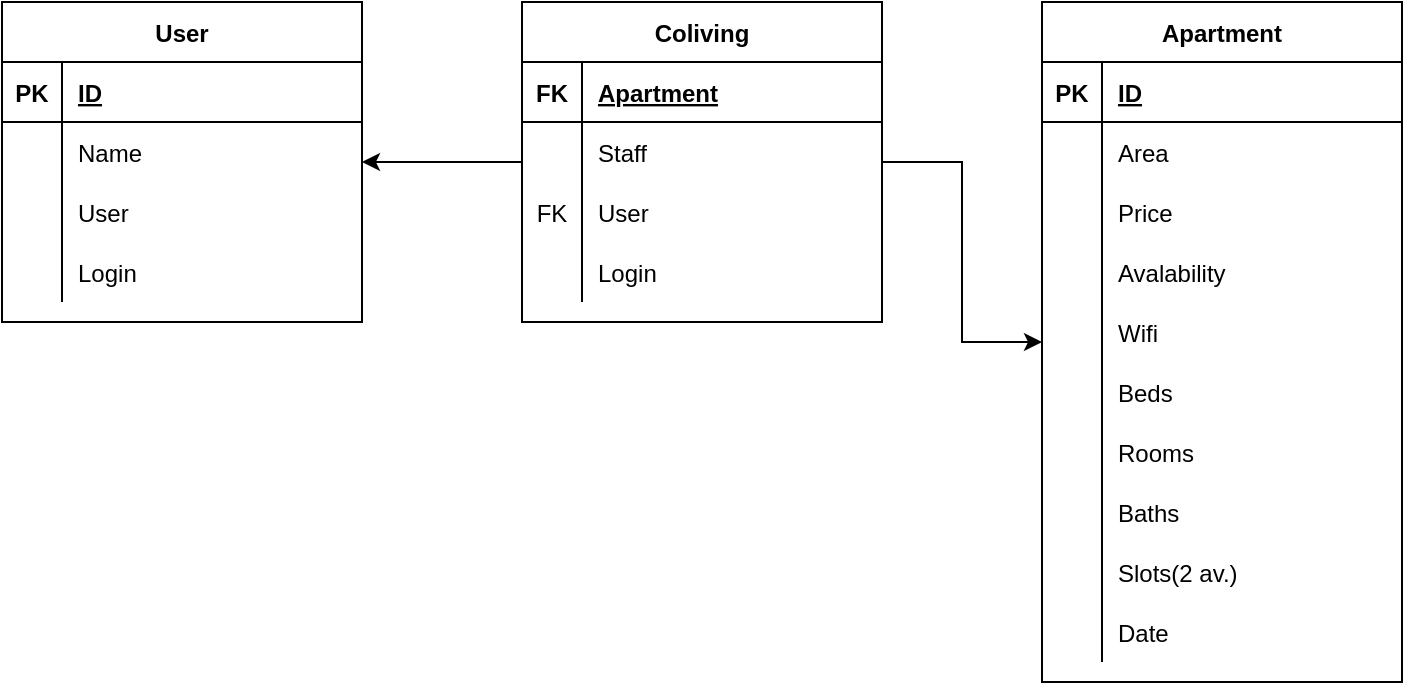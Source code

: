 <mxfile version="16.5.4" type="device"><diagram id="cZ9ICsKnburPx5Q_puhW" name="Page-1"><mxGraphModel dx="940" dy="660" grid="1" gridSize="10" guides="1" tooltips="1" connect="1" arrows="1" fold="1" page="1" pageScale="1" pageWidth="827" pageHeight="1169" math="0" shadow="0"><root><mxCell id="0"/><mxCell id="1" parent="0"/><mxCell id="LSxTEnYEmUWLZWfhZwBd-40" value="" style="edgeStyle=orthogonalEdgeStyle;rounded=0;orthogonalLoop=1;jettySize=auto;html=1;" edge="1" parent="1" source="LSxTEnYEmUWLZWfhZwBd-11" target="LSxTEnYEmUWLZWfhZwBd-27"><mxGeometry relative="1" as="geometry"/></mxCell><mxCell id="LSxTEnYEmUWLZWfhZwBd-75" value="" style="edgeStyle=orthogonalEdgeStyle;rounded=0;orthogonalLoop=1;jettySize=auto;html=1;" edge="1" parent="1" source="LSxTEnYEmUWLZWfhZwBd-11" target="LSxTEnYEmUWLZWfhZwBd-62"><mxGeometry relative="1" as="geometry"/></mxCell><mxCell id="LSxTEnYEmUWLZWfhZwBd-11" value="Coliving" style="shape=table;startSize=30;container=1;collapsible=1;childLayout=tableLayout;fixedRows=1;rowLines=0;fontStyle=1;align=center;resizeLast=1;" vertex="1" parent="1"><mxGeometry x="270" y="210" width="180" height="160" as="geometry"/></mxCell><mxCell id="LSxTEnYEmUWLZWfhZwBd-12" value="" style="shape=tableRow;horizontal=0;startSize=0;swimlaneHead=0;swimlaneBody=0;fillColor=none;collapsible=0;dropTarget=0;points=[[0,0.5],[1,0.5]];portConstraint=eastwest;top=0;left=0;right=0;bottom=1;" vertex="1" parent="LSxTEnYEmUWLZWfhZwBd-11"><mxGeometry y="30" width="180" height="30" as="geometry"/></mxCell><mxCell id="LSxTEnYEmUWLZWfhZwBd-13" value="FK" style="shape=partialRectangle;connectable=0;fillColor=none;top=0;left=0;bottom=0;right=0;fontStyle=1;overflow=hidden;" vertex="1" parent="LSxTEnYEmUWLZWfhZwBd-12"><mxGeometry width="30" height="30" as="geometry"><mxRectangle width="30" height="30" as="alternateBounds"/></mxGeometry></mxCell><mxCell id="LSxTEnYEmUWLZWfhZwBd-14" value="Apartment" style="shape=partialRectangle;connectable=0;fillColor=none;top=0;left=0;bottom=0;right=0;align=left;spacingLeft=6;fontStyle=5;overflow=hidden;" vertex="1" parent="LSxTEnYEmUWLZWfhZwBd-12"><mxGeometry x="30" width="150" height="30" as="geometry"><mxRectangle width="150" height="30" as="alternateBounds"/></mxGeometry></mxCell><mxCell id="LSxTEnYEmUWLZWfhZwBd-15" value="" style="shape=tableRow;horizontal=0;startSize=0;swimlaneHead=0;swimlaneBody=0;fillColor=none;collapsible=0;dropTarget=0;points=[[0,0.5],[1,0.5]];portConstraint=eastwest;top=0;left=0;right=0;bottom=0;" vertex="1" parent="LSxTEnYEmUWLZWfhZwBd-11"><mxGeometry y="60" width="180" height="30" as="geometry"/></mxCell><mxCell id="LSxTEnYEmUWLZWfhZwBd-16" value="" style="shape=partialRectangle;connectable=0;fillColor=none;top=0;left=0;bottom=0;right=0;editable=1;overflow=hidden;" vertex="1" parent="LSxTEnYEmUWLZWfhZwBd-15"><mxGeometry width="30" height="30" as="geometry"><mxRectangle width="30" height="30" as="alternateBounds"/></mxGeometry></mxCell><mxCell id="LSxTEnYEmUWLZWfhZwBd-17" value="Staff" style="shape=partialRectangle;connectable=0;fillColor=none;top=0;left=0;bottom=0;right=0;align=left;spacingLeft=6;overflow=hidden;" vertex="1" parent="LSxTEnYEmUWLZWfhZwBd-15"><mxGeometry x="30" width="150" height="30" as="geometry"><mxRectangle width="150" height="30" as="alternateBounds"/></mxGeometry></mxCell><mxCell id="LSxTEnYEmUWLZWfhZwBd-18" value="" style="shape=tableRow;horizontal=0;startSize=0;swimlaneHead=0;swimlaneBody=0;fillColor=none;collapsible=0;dropTarget=0;points=[[0,0.5],[1,0.5]];portConstraint=eastwest;top=0;left=0;right=0;bottom=0;" vertex="1" parent="LSxTEnYEmUWLZWfhZwBd-11"><mxGeometry y="90" width="180" height="30" as="geometry"/></mxCell><mxCell id="LSxTEnYEmUWLZWfhZwBd-19" value="FK" style="shape=partialRectangle;connectable=0;fillColor=none;top=0;left=0;bottom=0;right=0;editable=1;overflow=hidden;" vertex="1" parent="LSxTEnYEmUWLZWfhZwBd-18"><mxGeometry width="30" height="30" as="geometry"><mxRectangle width="30" height="30" as="alternateBounds"/></mxGeometry></mxCell><mxCell id="LSxTEnYEmUWLZWfhZwBd-20" value="User" style="shape=partialRectangle;connectable=0;fillColor=none;top=0;left=0;bottom=0;right=0;align=left;spacingLeft=6;overflow=hidden;" vertex="1" parent="LSxTEnYEmUWLZWfhZwBd-18"><mxGeometry x="30" width="150" height="30" as="geometry"><mxRectangle width="150" height="30" as="alternateBounds"/></mxGeometry></mxCell><mxCell id="LSxTEnYEmUWLZWfhZwBd-21" value="" style="shape=tableRow;horizontal=0;startSize=0;swimlaneHead=0;swimlaneBody=0;fillColor=none;collapsible=0;dropTarget=0;points=[[0,0.5],[1,0.5]];portConstraint=eastwest;top=0;left=0;right=0;bottom=0;" vertex="1" parent="LSxTEnYEmUWLZWfhZwBd-11"><mxGeometry y="120" width="180" height="30" as="geometry"/></mxCell><mxCell id="LSxTEnYEmUWLZWfhZwBd-22" value="" style="shape=partialRectangle;connectable=0;fillColor=none;top=0;left=0;bottom=0;right=0;editable=1;overflow=hidden;" vertex="1" parent="LSxTEnYEmUWLZWfhZwBd-21"><mxGeometry width="30" height="30" as="geometry"><mxRectangle width="30" height="30" as="alternateBounds"/></mxGeometry></mxCell><mxCell id="LSxTEnYEmUWLZWfhZwBd-23" value="Login" style="shape=partialRectangle;connectable=0;fillColor=none;top=0;left=0;bottom=0;right=0;align=left;spacingLeft=6;overflow=hidden;" vertex="1" parent="LSxTEnYEmUWLZWfhZwBd-21"><mxGeometry x="30" width="150" height="30" as="geometry"><mxRectangle width="150" height="30" as="alternateBounds"/></mxGeometry></mxCell><mxCell id="LSxTEnYEmUWLZWfhZwBd-27" value="Apartment" style="shape=table;startSize=30;container=1;collapsible=1;childLayout=tableLayout;fixedRows=1;rowLines=0;fontStyle=1;align=center;resizeLast=1;" vertex="1" parent="1"><mxGeometry x="530" y="210" width="180" height="340" as="geometry"/></mxCell><mxCell id="LSxTEnYEmUWLZWfhZwBd-28" value="" style="shape=tableRow;horizontal=0;startSize=0;swimlaneHead=0;swimlaneBody=0;fillColor=none;collapsible=0;dropTarget=0;points=[[0,0.5],[1,0.5]];portConstraint=eastwest;top=0;left=0;right=0;bottom=1;" vertex="1" parent="LSxTEnYEmUWLZWfhZwBd-27"><mxGeometry y="30" width="180" height="30" as="geometry"/></mxCell><mxCell id="LSxTEnYEmUWLZWfhZwBd-29" value="PK" style="shape=partialRectangle;connectable=0;fillColor=none;top=0;left=0;bottom=0;right=0;fontStyle=1;overflow=hidden;" vertex="1" parent="LSxTEnYEmUWLZWfhZwBd-28"><mxGeometry width="30" height="30" as="geometry"><mxRectangle width="30" height="30" as="alternateBounds"/></mxGeometry></mxCell><mxCell id="LSxTEnYEmUWLZWfhZwBd-30" value="ID" style="shape=partialRectangle;connectable=0;fillColor=none;top=0;left=0;bottom=0;right=0;align=left;spacingLeft=6;fontStyle=5;overflow=hidden;" vertex="1" parent="LSxTEnYEmUWLZWfhZwBd-28"><mxGeometry x="30" width="150" height="30" as="geometry"><mxRectangle width="150" height="30" as="alternateBounds"/></mxGeometry></mxCell><mxCell id="LSxTEnYEmUWLZWfhZwBd-31" value="" style="shape=tableRow;horizontal=0;startSize=0;swimlaneHead=0;swimlaneBody=0;fillColor=none;collapsible=0;dropTarget=0;points=[[0,0.5],[1,0.5]];portConstraint=eastwest;top=0;left=0;right=0;bottom=0;" vertex="1" parent="LSxTEnYEmUWLZWfhZwBd-27"><mxGeometry y="60" width="180" height="30" as="geometry"/></mxCell><mxCell id="LSxTEnYEmUWLZWfhZwBd-32" value="" style="shape=partialRectangle;connectable=0;fillColor=none;top=0;left=0;bottom=0;right=0;editable=1;overflow=hidden;" vertex="1" parent="LSxTEnYEmUWLZWfhZwBd-31"><mxGeometry width="30" height="30" as="geometry"><mxRectangle width="30" height="30" as="alternateBounds"/></mxGeometry></mxCell><mxCell id="LSxTEnYEmUWLZWfhZwBd-33" value="Area" style="shape=partialRectangle;connectable=0;fillColor=none;top=0;left=0;bottom=0;right=0;align=left;spacingLeft=6;overflow=hidden;" vertex="1" parent="LSxTEnYEmUWLZWfhZwBd-31"><mxGeometry x="30" width="150" height="30" as="geometry"><mxRectangle width="150" height="30" as="alternateBounds"/></mxGeometry></mxCell><mxCell id="LSxTEnYEmUWLZWfhZwBd-34" value="" style="shape=tableRow;horizontal=0;startSize=0;swimlaneHead=0;swimlaneBody=0;fillColor=none;collapsible=0;dropTarget=0;points=[[0,0.5],[1,0.5]];portConstraint=eastwest;top=0;left=0;right=0;bottom=0;" vertex="1" parent="LSxTEnYEmUWLZWfhZwBd-27"><mxGeometry y="90" width="180" height="30" as="geometry"/></mxCell><mxCell id="LSxTEnYEmUWLZWfhZwBd-35" value="" style="shape=partialRectangle;connectable=0;fillColor=none;top=0;left=0;bottom=0;right=0;editable=1;overflow=hidden;" vertex="1" parent="LSxTEnYEmUWLZWfhZwBd-34"><mxGeometry width="30" height="30" as="geometry"><mxRectangle width="30" height="30" as="alternateBounds"/></mxGeometry></mxCell><mxCell id="LSxTEnYEmUWLZWfhZwBd-36" value="Price" style="shape=partialRectangle;connectable=0;fillColor=none;top=0;left=0;bottom=0;right=0;align=left;spacingLeft=6;overflow=hidden;" vertex="1" parent="LSxTEnYEmUWLZWfhZwBd-34"><mxGeometry x="30" width="150" height="30" as="geometry"><mxRectangle width="150" height="30" as="alternateBounds"/></mxGeometry></mxCell><mxCell id="LSxTEnYEmUWLZWfhZwBd-37" value="" style="shape=tableRow;horizontal=0;startSize=0;swimlaneHead=0;swimlaneBody=0;fillColor=none;collapsible=0;dropTarget=0;points=[[0,0.5],[1,0.5]];portConstraint=eastwest;top=0;left=0;right=0;bottom=0;" vertex="1" parent="LSxTEnYEmUWLZWfhZwBd-27"><mxGeometry y="120" width="180" height="30" as="geometry"/></mxCell><mxCell id="LSxTEnYEmUWLZWfhZwBd-38" value="" style="shape=partialRectangle;connectable=0;fillColor=none;top=0;left=0;bottom=0;right=0;editable=1;overflow=hidden;" vertex="1" parent="LSxTEnYEmUWLZWfhZwBd-37"><mxGeometry width="30" height="30" as="geometry"><mxRectangle width="30" height="30" as="alternateBounds"/></mxGeometry></mxCell><mxCell id="LSxTEnYEmUWLZWfhZwBd-39" value="Avalability" style="shape=partialRectangle;connectable=0;fillColor=none;top=0;left=0;bottom=0;right=0;align=left;spacingLeft=6;overflow=hidden;" vertex="1" parent="LSxTEnYEmUWLZWfhZwBd-37"><mxGeometry x="30" width="150" height="30" as="geometry"><mxRectangle width="150" height="30" as="alternateBounds"/></mxGeometry></mxCell><mxCell id="LSxTEnYEmUWLZWfhZwBd-41" value="" style="shape=tableRow;horizontal=0;startSize=0;swimlaneHead=0;swimlaneBody=0;fillColor=none;collapsible=0;dropTarget=0;points=[[0,0.5],[1,0.5]];portConstraint=eastwest;top=0;left=0;right=0;bottom=0;" vertex="1" parent="LSxTEnYEmUWLZWfhZwBd-27"><mxGeometry y="150" width="180" height="30" as="geometry"/></mxCell><mxCell id="LSxTEnYEmUWLZWfhZwBd-42" value="" style="shape=partialRectangle;connectable=0;fillColor=none;top=0;left=0;bottom=0;right=0;editable=1;overflow=hidden;" vertex="1" parent="LSxTEnYEmUWLZWfhZwBd-41"><mxGeometry width="30" height="30" as="geometry"><mxRectangle width="30" height="30" as="alternateBounds"/></mxGeometry></mxCell><mxCell id="LSxTEnYEmUWLZWfhZwBd-43" value="Wifi" style="shape=partialRectangle;connectable=0;fillColor=none;top=0;left=0;bottom=0;right=0;align=left;spacingLeft=6;overflow=hidden;" vertex="1" parent="LSxTEnYEmUWLZWfhZwBd-41"><mxGeometry x="30" width="150" height="30" as="geometry"><mxRectangle width="150" height="30" as="alternateBounds"/></mxGeometry></mxCell><mxCell id="LSxTEnYEmUWLZWfhZwBd-44" value="" style="shape=tableRow;horizontal=0;startSize=0;swimlaneHead=0;swimlaneBody=0;fillColor=none;collapsible=0;dropTarget=0;points=[[0,0.5],[1,0.5]];portConstraint=eastwest;top=0;left=0;right=0;bottom=0;" vertex="1" parent="LSxTEnYEmUWLZWfhZwBd-27"><mxGeometry y="180" width="180" height="30" as="geometry"/></mxCell><mxCell id="LSxTEnYEmUWLZWfhZwBd-45" value="" style="shape=partialRectangle;connectable=0;fillColor=none;top=0;left=0;bottom=0;right=0;editable=1;overflow=hidden;" vertex="1" parent="LSxTEnYEmUWLZWfhZwBd-44"><mxGeometry width="30" height="30" as="geometry"><mxRectangle width="30" height="30" as="alternateBounds"/></mxGeometry></mxCell><mxCell id="LSxTEnYEmUWLZWfhZwBd-46" value="Beds" style="shape=partialRectangle;connectable=0;fillColor=none;top=0;left=0;bottom=0;right=0;align=left;spacingLeft=6;overflow=hidden;" vertex="1" parent="LSxTEnYEmUWLZWfhZwBd-44"><mxGeometry x="30" width="150" height="30" as="geometry"><mxRectangle width="150" height="30" as="alternateBounds"/></mxGeometry></mxCell><mxCell id="LSxTEnYEmUWLZWfhZwBd-47" value="" style="shape=tableRow;horizontal=0;startSize=0;swimlaneHead=0;swimlaneBody=0;fillColor=none;collapsible=0;dropTarget=0;points=[[0,0.5],[1,0.5]];portConstraint=eastwest;top=0;left=0;right=0;bottom=0;" vertex="1" parent="LSxTEnYEmUWLZWfhZwBd-27"><mxGeometry y="210" width="180" height="30" as="geometry"/></mxCell><mxCell id="LSxTEnYEmUWLZWfhZwBd-48" value="" style="shape=partialRectangle;connectable=0;fillColor=none;top=0;left=0;bottom=0;right=0;editable=1;overflow=hidden;" vertex="1" parent="LSxTEnYEmUWLZWfhZwBd-47"><mxGeometry width="30" height="30" as="geometry"><mxRectangle width="30" height="30" as="alternateBounds"/></mxGeometry></mxCell><mxCell id="LSxTEnYEmUWLZWfhZwBd-49" value="Rooms" style="shape=partialRectangle;connectable=0;fillColor=none;top=0;left=0;bottom=0;right=0;align=left;spacingLeft=6;overflow=hidden;" vertex="1" parent="LSxTEnYEmUWLZWfhZwBd-47"><mxGeometry x="30" width="150" height="30" as="geometry"><mxRectangle width="150" height="30" as="alternateBounds"/></mxGeometry></mxCell><mxCell id="LSxTEnYEmUWLZWfhZwBd-50" value="" style="shape=tableRow;horizontal=0;startSize=0;swimlaneHead=0;swimlaneBody=0;fillColor=none;collapsible=0;dropTarget=0;points=[[0,0.5],[1,0.5]];portConstraint=eastwest;top=0;left=0;right=0;bottom=0;" vertex="1" parent="LSxTEnYEmUWLZWfhZwBd-27"><mxGeometry y="240" width="180" height="30" as="geometry"/></mxCell><mxCell id="LSxTEnYEmUWLZWfhZwBd-51" value="" style="shape=partialRectangle;connectable=0;fillColor=none;top=0;left=0;bottom=0;right=0;editable=1;overflow=hidden;" vertex="1" parent="LSxTEnYEmUWLZWfhZwBd-50"><mxGeometry width="30" height="30" as="geometry"><mxRectangle width="30" height="30" as="alternateBounds"/></mxGeometry></mxCell><mxCell id="LSxTEnYEmUWLZWfhZwBd-52" value="Baths" style="shape=partialRectangle;connectable=0;fillColor=none;top=0;left=0;bottom=0;right=0;align=left;spacingLeft=6;overflow=hidden;" vertex="1" parent="LSxTEnYEmUWLZWfhZwBd-50"><mxGeometry x="30" width="150" height="30" as="geometry"><mxRectangle width="150" height="30" as="alternateBounds"/></mxGeometry></mxCell><mxCell id="LSxTEnYEmUWLZWfhZwBd-53" value="" style="shape=tableRow;horizontal=0;startSize=0;swimlaneHead=0;swimlaneBody=0;fillColor=none;collapsible=0;dropTarget=0;points=[[0,0.5],[1,0.5]];portConstraint=eastwest;top=0;left=0;right=0;bottom=0;" vertex="1" parent="LSxTEnYEmUWLZWfhZwBd-27"><mxGeometry y="270" width="180" height="30" as="geometry"/></mxCell><mxCell id="LSxTEnYEmUWLZWfhZwBd-54" value="" style="shape=partialRectangle;connectable=0;fillColor=none;top=0;left=0;bottom=0;right=0;editable=1;overflow=hidden;" vertex="1" parent="LSxTEnYEmUWLZWfhZwBd-53"><mxGeometry width="30" height="30" as="geometry"><mxRectangle width="30" height="30" as="alternateBounds"/></mxGeometry></mxCell><mxCell id="LSxTEnYEmUWLZWfhZwBd-55" value="Slots(2 av.)" style="shape=partialRectangle;connectable=0;fillColor=none;top=0;left=0;bottom=0;right=0;align=left;spacingLeft=6;overflow=hidden;" vertex="1" parent="LSxTEnYEmUWLZWfhZwBd-53"><mxGeometry x="30" width="150" height="30" as="geometry"><mxRectangle width="150" height="30" as="alternateBounds"/></mxGeometry></mxCell><mxCell id="LSxTEnYEmUWLZWfhZwBd-56" value="" style="shape=tableRow;horizontal=0;startSize=0;swimlaneHead=0;swimlaneBody=0;fillColor=none;collapsible=0;dropTarget=0;points=[[0,0.5],[1,0.5]];portConstraint=eastwest;top=0;left=0;right=0;bottom=0;" vertex="1" parent="LSxTEnYEmUWLZWfhZwBd-27"><mxGeometry y="300" width="180" height="30" as="geometry"/></mxCell><mxCell id="LSxTEnYEmUWLZWfhZwBd-57" value="" style="shape=partialRectangle;connectable=0;fillColor=none;top=0;left=0;bottom=0;right=0;editable=1;overflow=hidden;" vertex="1" parent="LSxTEnYEmUWLZWfhZwBd-56"><mxGeometry width="30" height="30" as="geometry"><mxRectangle width="30" height="30" as="alternateBounds"/></mxGeometry></mxCell><mxCell id="LSxTEnYEmUWLZWfhZwBd-58" value="Date" style="shape=partialRectangle;connectable=0;fillColor=none;top=0;left=0;bottom=0;right=0;align=left;spacingLeft=6;overflow=hidden;" vertex="1" parent="LSxTEnYEmUWLZWfhZwBd-56"><mxGeometry x="30" width="150" height="30" as="geometry"><mxRectangle width="150" height="30" as="alternateBounds"/></mxGeometry></mxCell><mxCell id="LSxTEnYEmUWLZWfhZwBd-62" value="User" style="shape=table;startSize=30;container=1;collapsible=1;childLayout=tableLayout;fixedRows=1;rowLines=0;fontStyle=1;align=center;resizeLast=1;" vertex="1" parent="1"><mxGeometry x="10" y="210" width="180" height="160" as="geometry"/></mxCell><mxCell id="LSxTEnYEmUWLZWfhZwBd-63" value="" style="shape=tableRow;horizontal=0;startSize=0;swimlaneHead=0;swimlaneBody=0;fillColor=none;collapsible=0;dropTarget=0;points=[[0,0.5],[1,0.5]];portConstraint=eastwest;top=0;left=0;right=0;bottom=1;" vertex="1" parent="LSxTEnYEmUWLZWfhZwBd-62"><mxGeometry y="30" width="180" height="30" as="geometry"/></mxCell><mxCell id="LSxTEnYEmUWLZWfhZwBd-64" value="PK" style="shape=partialRectangle;connectable=0;fillColor=none;top=0;left=0;bottom=0;right=0;fontStyle=1;overflow=hidden;" vertex="1" parent="LSxTEnYEmUWLZWfhZwBd-63"><mxGeometry width="30" height="30" as="geometry"><mxRectangle width="30" height="30" as="alternateBounds"/></mxGeometry></mxCell><mxCell id="LSxTEnYEmUWLZWfhZwBd-65" value="ID" style="shape=partialRectangle;connectable=0;fillColor=none;top=0;left=0;bottom=0;right=0;align=left;spacingLeft=6;fontStyle=5;overflow=hidden;" vertex="1" parent="LSxTEnYEmUWLZWfhZwBd-63"><mxGeometry x="30" width="150" height="30" as="geometry"><mxRectangle width="150" height="30" as="alternateBounds"/></mxGeometry></mxCell><mxCell id="LSxTEnYEmUWLZWfhZwBd-66" value="" style="shape=tableRow;horizontal=0;startSize=0;swimlaneHead=0;swimlaneBody=0;fillColor=none;collapsible=0;dropTarget=0;points=[[0,0.5],[1,0.5]];portConstraint=eastwest;top=0;left=0;right=0;bottom=0;" vertex="1" parent="LSxTEnYEmUWLZWfhZwBd-62"><mxGeometry y="60" width="180" height="30" as="geometry"/></mxCell><mxCell id="LSxTEnYEmUWLZWfhZwBd-67" value="" style="shape=partialRectangle;connectable=0;fillColor=none;top=0;left=0;bottom=0;right=0;editable=1;overflow=hidden;" vertex="1" parent="LSxTEnYEmUWLZWfhZwBd-66"><mxGeometry width="30" height="30" as="geometry"><mxRectangle width="30" height="30" as="alternateBounds"/></mxGeometry></mxCell><mxCell id="LSxTEnYEmUWLZWfhZwBd-68" value="Name" style="shape=partialRectangle;connectable=0;fillColor=none;top=0;left=0;bottom=0;right=0;align=left;spacingLeft=6;overflow=hidden;" vertex="1" parent="LSxTEnYEmUWLZWfhZwBd-66"><mxGeometry x="30" width="150" height="30" as="geometry"><mxRectangle width="150" height="30" as="alternateBounds"/></mxGeometry></mxCell><mxCell id="LSxTEnYEmUWLZWfhZwBd-69" value="" style="shape=tableRow;horizontal=0;startSize=0;swimlaneHead=0;swimlaneBody=0;fillColor=none;collapsible=0;dropTarget=0;points=[[0,0.5],[1,0.5]];portConstraint=eastwest;top=0;left=0;right=0;bottom=0;" vertex="1" parent="LSxTEnYEmUWLZWfhZwBd-62"><mxGeometry y="90" width="180" height="30" as="geometry"/></mxCell><mxCell id="LSxTEnYEmUWLZWfhZwBd-70" value="" style="shape=partialRectangle;connectable=0;fillColor=none;top=0;left=0;bottom=0;right=0;editable=1;overflow=hidden;" vertex="1" parent="LSxTEnYEmUWLZWfhZwBd-69"><mxGeometry width="30" height="30" as="geometry"><mxRectangle width="30" height="30" as="alternateBounds"/></mxGeometry></mxCell><mxCell id="LSxTEnYEmUWLZWfhZwBd-71" value="User" style="shape=partialRectangle;connectable=0;fillColor=none;top=0;left=0;bottom=0;right=0;align=left;spacingLeft=6;overflow=hidden;" vertex="1" parent="LSxTEnYEmUWLZWfhZwBd-69"><mxGeometry x="30" width="150" height="30" as="geometry"><mxRectangle width="150" height="30" as="alternateBounds"/></mxGeometry></mxCell><mxCell id="LSxTEnYEmUWLZWfhZwBd-72" value="" style="shape=tableRow;horizontal=0;startSize=0;swimlaneHead=0;swimlaneBody=0;fillColor=none;collapsible=0;dropTarget=0;points=[[0,0.5],[1,0.5]];portConstraint=eastwest;top=0;left=0;right=0;bottom=0;" vertex="1" parent="LSxTEnYEmUWLZWfhZwBd-62"><mxGeometry y="120" width="180" height="30" as="geometry"/></mxCell><mxCell id="LSxTEnYEmUWLZWfhZwBd-73" value="" style="shape=partialRectangle;connectable=0;fillColor=none;top=0;left=0;bottom=0;right=0;editable=1;overflow=hidden;" vertex="1" parent="LSxTEnYEmUWLZWfhZwBd-72"><mxGeometry width="30" height="30" as="geometry"><mxRectangle width="30" height="30" as="alternateBounds"/></mxGeometry></mxCell><mxCell id="LSxTEnYEmUWLZWfhZwBd-74" value="Login" style="shape=partialRectangle;connectable=0;fillColor=none;top=0;left=0;bottom=0;right=0;align=left;spacingLeft=6;overflow=hidden;" vertex="1" parent="LSxTEnYEmUWLZWfhZwBd-72"><mxGeometry x="30" width="150" height="30" as="geometry"><mxRectangle width="150" height="30" as="alternateBounds"/></mxGeometry></mxCell></root></mxGraphModel></diagram></mxfile>